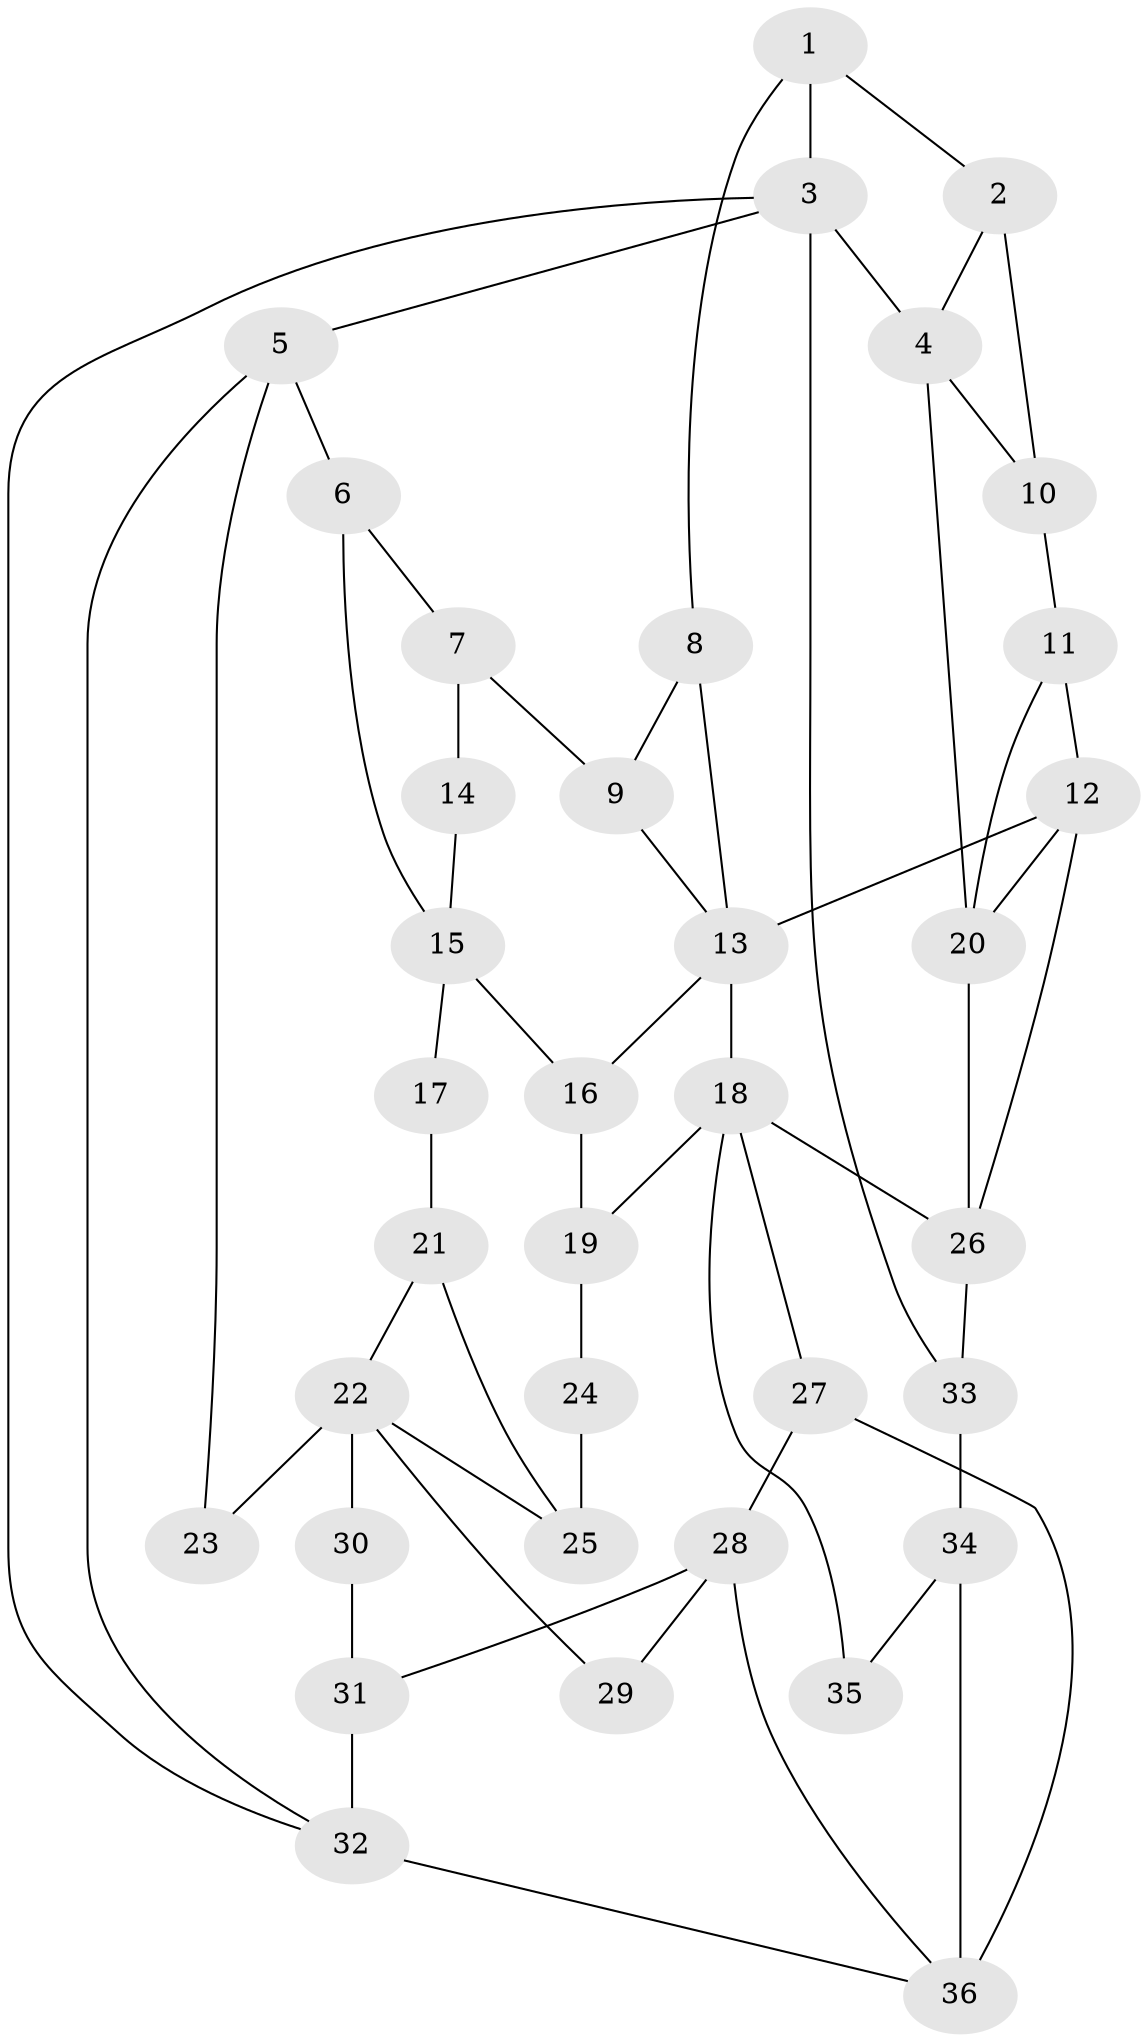 // original degree distribution, {4: 0.2441860465116279, 5: 0.5116279069767442, 6: 0.22093023255813954, 3: 0.023255813953488372}
// Generated by graph-tools (version 1.1) at 2025/54/03/04/25 22:54:27]
// undirected, 36 vertices, 59 edges
graph export_dot {
  node [color=gray90,style=filled];
  1;
  2;
  3;
  4;
  5;
  6;
  7;
  8;
  9;
  10;
  11;
  12;
  13;
  14;
  15;
  16;
  17;
  18;
  19;
  20;
  21;
  22;
  23;
  24;
  25;
  26;
  27;
  28;
  29;
  30;
  31;
  32;
  33;
  34;
  35;
  36;
  1 -- 2 [weight=1.0];
  1 -- 3 [weight=1.0];
  1 -- 8 [weight=1.0];
  2 -- 4 [weight=1.0];
  2 -- 10 [weight=2.0];
  3 -- 4 [weight=2.0];
  3 -- 5 [weight=1.0];
  3 -- 32 [weight=1.0];
  3 -- 33 [weight=1.0];
  4 -- 10 [weight=1.0];
  4 -- 20 [weight=2.0];
  5 -- 6 [weight=1.0];
  5 -- 23 [weight=1.0];
  5 -- 32 [weight=1.0];
  6 -- 7 [weight=1.0];
  6 -- 15 [weight=1.0];
  7 -- 9 [weight=1.0];
  7 -- 14 [weight=2.0];
  8 -- 9 [weight=1.0];
  8 -- 13 [weight=1.0];
  9 -- 13 [weight=1.0];
  10 -- 11 [weight=1.0];
  11 -- 12 [weight=2.0];
  11 -- 20 [weight=1.0];
  12 -- 13 [weight=2.0];
  12 -- 20 [weight=1.0];
  12 -- 26 [weight=1.0];
  13 -- 16 [weight=1.0];
  13 -- 18 [weight=1.0];
  14 -- 15 [weight=1.0];
  15 -- 16 [weight=2.0];
  15 -- 17 [weight=2.0];
  16 -- 19 [weight=2.0];
  17 -- 21 [weight=1.0];
  18 -- 19 [weight=2.0];
  18 -- 26 [weight=1.0];
  18 -- 27 [weight=1.0];
  18 -- 35 [weight=1.0];
  19 -- 24 [weight=2.0];
  20 -- 26 [weight=2.0];
  21 -- 22 [weight=1.0];
  21 -- 25 [weight=1.0];
  22 -- 23 [weight=2.0];
  22 -- 25 [weight=1.0];
  22 -- 29 [weight=1.0];
  22 -- 30 [weight=1.0];
  24 -- 25 [weight=1.0];
  26 -- 33 [weight=1.0];
  27 -- 28 [weight=1.0];
  27 -- 36 [weight=1.0];
  28 -- 29 [weight=2.0];
  28 -- 31 [weight=2.0];
  28 -- 36 [weight=1.0];
  30 -- 31 [weight=2.0];
  31 -- 32 [weight=2.0];
  32 -- 36 [weight=1.0];
  33 -- 34 [weight=2.0];
  34 -- 35 [weight=2.0];
  34 -- 36 [weight=2.0];
}
